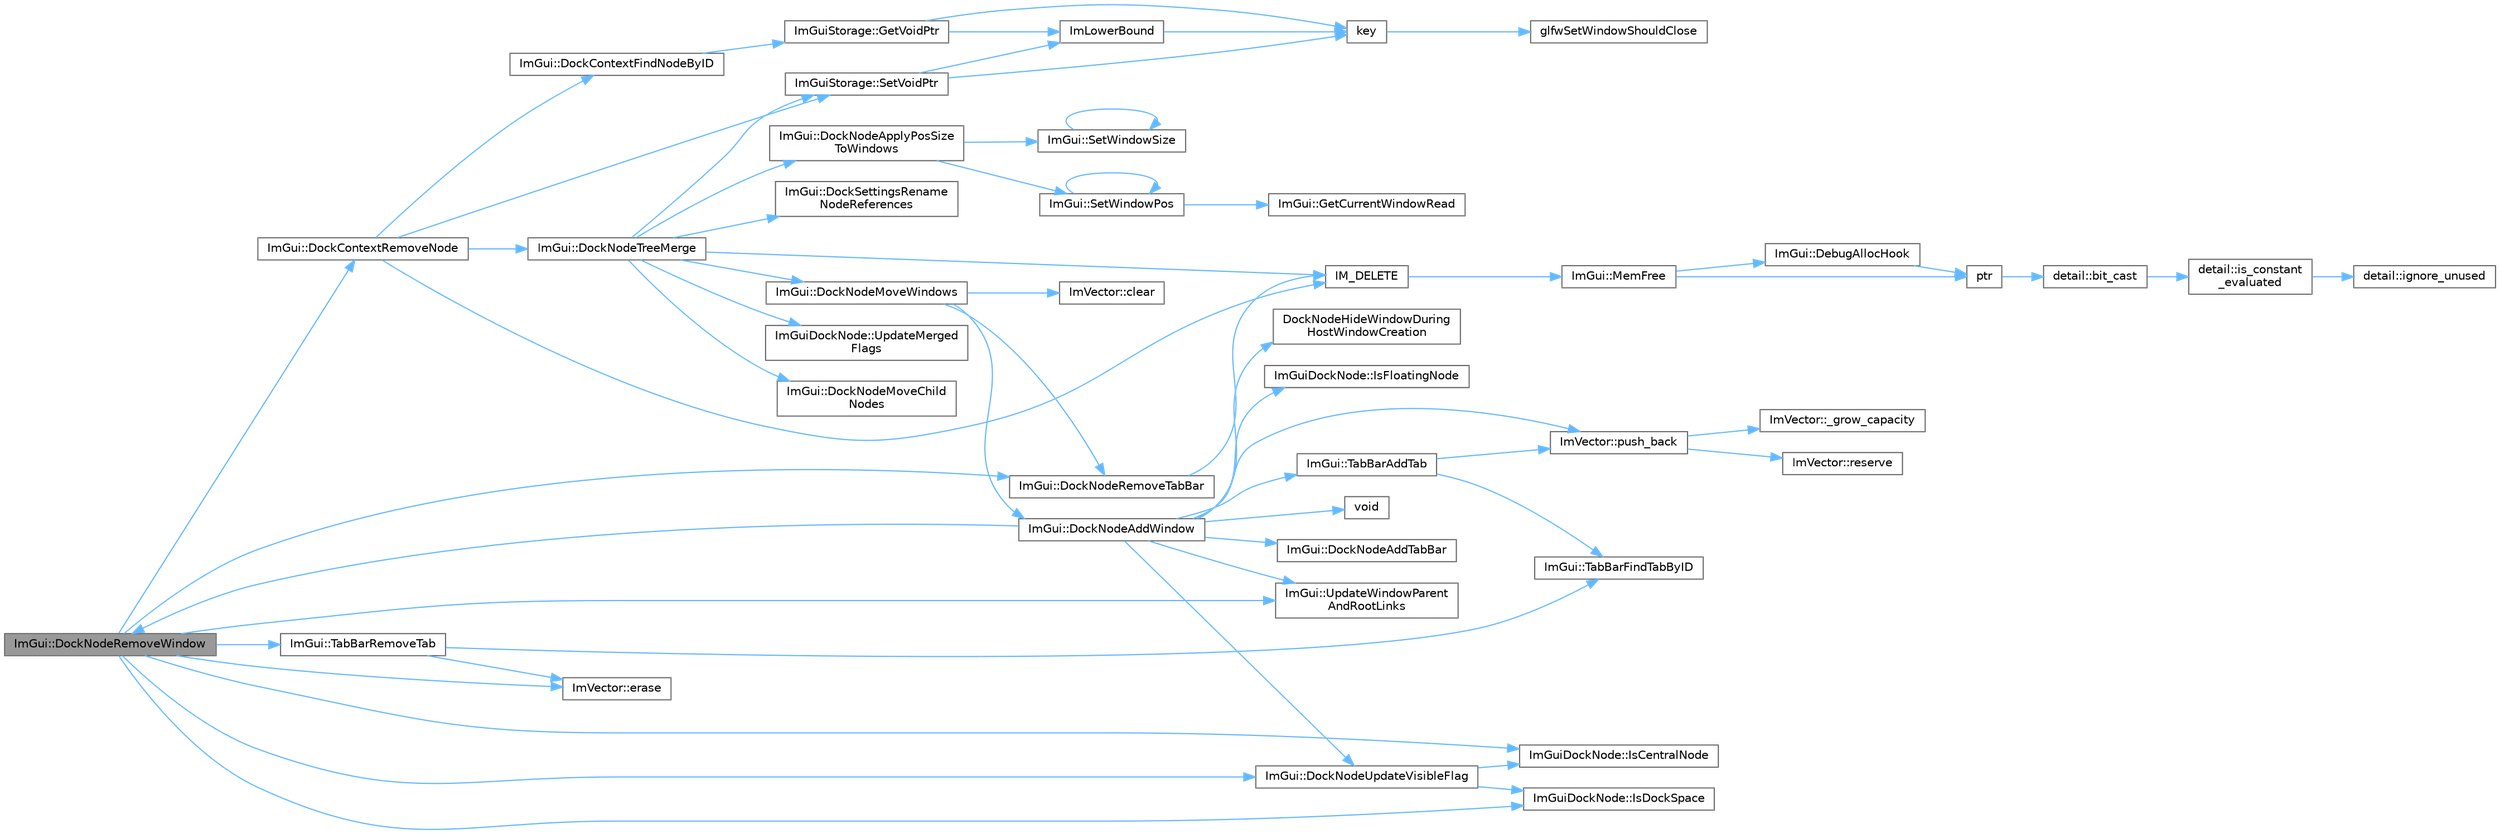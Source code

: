 digraph "ImGui::DockNodeRemoveWindow"
{
 // LATEX_PDF_SIZE
  bgcolor="transparent";
  edge [fontname=Helvetica,fontsize=10,labelfontname=Helvetica,labelfontsize=10];
  node [fontname=Helvetica,fontsize=10,shape=box,height=0.2,width=0.4];
  rankdir="LR";
  Node1 [id="Node000001",label="ImGui::DockNodeRemoveWindow",height=0.2,width=0.4,color="gray40", fillcolor="grey60", style="filled", fontcolor="black",tooltip=" "];
  Node1 -> Node2 [id="edge60_Node000001_Node000002",color="steelblue1",style="solid",tooltip=" "];
  Node2 [id="Node000002",label="ImGui::DockContextRemoveNode",height=0.2,width=0.4,color="grey40", fillcolor="white", style="filled",URL="$namespace_im_gui.html#a69ff368895db4bdc84de9ff21b52fddc",tooltip=" "];
  Node2 -> Node3 [id="edge61_Node000002_Node000003",color="steelblue1",style="solid",tooltip=" "];
  Node3 [id="Node000003",label="ImGui::DockContextFindNodeByID",height=0.2,width=0.4,color="grey40", fillcolor="white", style="filled",URL="$namespace_im_gui.html#a52be73f2abd2d0320469ba138f7c6d59",tooltip=" "];
  Node3 -> Node4 [id="edge62_Node000003_Node000004",color="steelblue1",style="solid",tooltip=" "];
  Node4 [id="Node000004",label="ImGuiStorage::GetVoidPtr",height=0.2,width=0.4,color="grey40", fillcolor="white", style="filled",URL="$struct_im_gui_storage.html#aaf87a98ede89da09113b0189f6d878ca",tooltip=" "];
  Node4 -> Node5 [id="edge63_Node000004_Node000005",color="steelblue1",style="solid",tooltip=" "];
  Node5 [id="Node000005",label="ImLowerBound",height=0.2,width=0.4,color="grey40", fillcolor="white", style="filled",URL="$imgui_8cpp.html#a409bfd6de574854cd644636ea13b6a8a",tooltip=" "];
  Node5 -> Node6 [id="edge64_Node000005_Node000006",color="steelblue1",style="solid",tooltip=" "];
  Node6 [id="Node000006",label="key",height=0.2,width=0.4,color="grey40", fillcolor="white", style="filled",URL="$gears_8c.html#accd6b5b92b78666e36543412d4ac14cd",tooltip=" "];
  Node6 -> Node7 [id="edge65_Node000006_Node000007",color="steelblue1",style="solid",tooltip=" "];
  Node7 [id="Node000007",label="glfwSetWindowShouldClose",height=0.2,width=0.4,color="grey40", fillcolor="white", style="filled",URL="$group__window.html#ga1cadeda7a1e2f224e06a8415d30741aa",tooltip="Sets the close flag of the specified window."];
  Node4 -> Node6 [id="edge66_Node000004_Node000006",color="steelblue1",style="solid",tooltip=" "];
  Node2 -> Node8 [id="edge67_Node000002_Node000008",color="steelblue1",style="solid",tooltip=" "];
  Node8 [id="Node000008",label="ImGui::DockNodeTreeMerge",height=0.2,width=0.4,color="grey40", fillcolor="white", style="filled",URL="$namespace_im_gui.html#a973b84ddd0e62151719cb562847b1291",tooltip=" "];
  Node8 -> Node9 [id="edge68_Node000008_Node000009",color="steelblue1",style="solid",tooltip=" "];
  Node9 [id="Node000009",label="ImGui::DockNodeApplyPosSize\lToWindows",height=0.2,width=0.4,color="grey40", fillcolor="white", style="filled",URL="$namespace_im_gui.html#af879255fe0be69945ceff4b832026a71",tooltip=" "];
  Node9 -> Node10 [id="edge69_Node000009_Node000010",color="steelblue1",style="solid",tooltip=" "];
  Node10 [id="Node000010",label="ImGui::SetWindowPos",height=0.2,width=0.4,color="grey40", fillcolor="white", style="filled",URL="$namespace_im_gui.html#aaa81e004de4c0a5cedb836e92e8aa0e5",tooltip=" "];
  Node10 -> Node11 [id="edge70_Node000010_Node000011",color="steelblue1",style="solid",tooltip=" "];
  Node11 [id="Node000011",label="ImGui::GetCurrentWindowRead",height=0.2,width=0.4,color="grey40", fillcolor="white", style="filled",URL="$namespace_im_gui.html#a055af7d6b7b4ae977a9c3c25a98e0d2f",tooltip=" "];
  Node10 -> Node10 [id="edge71_Node000010_Node000010",color="steelblue1",style="solid",tooltip=" "];
  Node9 -> Node12 [id="edge72_Node000009_Node000012",color="steelblue1",style="solid",tooltip=" "];
  Node12 [id="Node000012",label="ImGui::SetWindowSize",height=0.2,width=0.4,color="grey40", fillcolor="white", style="filled",URL="$namespace_im_gui.html#a657c6cc2246485332f608a5204447ea1",tooltip=" "];
  Node12 -> Node12 [id="edge73_Node000012_Node000012",color="steelblue1",style="solid",tooltip=" "];
  Node8 -> Node13 [id="edge74_Node000008_Node000013",color="steelblue1",style="solid",tooltip=" "];
  Node13 [id="Node000013",label="ImGui::DockNodeMoveChild\lNodes",height=0.2,width=0.4,color="grey40", fillcolor="white", style="filled",URL="$namespace_im_gui.html#a7b90f51f0d3548a567fdc90a69035e0d",tooltip=" "];
  Node8 -> Node14 [id="edge75_Node000008_Node000014",color="steelblue1",style="solid",tooltip=" "];
  Node14 [id="Node000014",label="ImGui::DockNodeMoveWindows",height=0.2,width=0.4,color="grey40", fillcolor="white", style="filled",URL="$namespace_im_gui.html#a8f314ce935f9160d4bdde3ba8fe8d24f",tooltip=" "];
  Node14 -> Node15 [id="edge76_Node000014_Node000015",color="steelblue1",style="solid",tooltip=" "];
  Node15 [id="Node000015",label="ImVector::clear",height=0.2,width=0.4,color="grey40", fillcolor="white", style="filled",URL="$struct_im_vector.html#ae2d401b4ec5f1113cdb8edb5a61a38f7",tooltip=" "];
  Node14 -> Node16 [id="edge77_Node000014_Node000016",color="steelblue1",style="solid",tooltip=" "];
  Node16 [id="Node000016",label="ImGui::DockNodeAddWindow",height=0.2,width=0.4,color="grey40", fillcolor="white", style="filled",URL="$namespace_im_gui.html#a9ddcb5d005e4d92cbce85de08deae665",tooltip=" "];
  Node16 -> Node17 [id="edge78_Node000016_Node000017",color="steelblue1",style="solid",tooltip=" "];
  Node17 [id="Node000017",label="ImGui::DockNodeAddTabBar",height=0.2,width=0.4,color="grey40", fillcolor="white", style="filled",URL="$namespace_im_gui.html#ac621689d25d2aeeb45ee8a007080498d",tooltip=" "];
  Node16 -> Node18 [id="edge79_Node000016_Node000018",color="steelblue1",style="solid",tooltip=" "];
  Node18 [id="Node000018",label="DockNodeHideWindowDuring\lHostWindowCreation",height=0.2,width=0.4,color="grey40", fillcolor="white", style="filled",URL="$imgui_8cpp.html#a4fbdea00c388b92d697a9c15b033d221",tooltip=" "];
  Node16 -> Node1 [id="edge80_Node000016_Node000001",color="steelblue1",style="solid",tooltip=" "];
  Node16 -> Node19 [id="edge81_Node000016_Node000019",color="steelblue1",style="solid",tooltip=" "];
  Node19 [id="Node000019",label="ImGui::DockNodeUpdateVisibleFlag",height=0.2,width=0.4,color="grey40", fillcolor="white", style="filled",URL="$namespace_im_gui.html#a42a888a71f6295199994f5c3aa65f9d6",tooltip=" "];
  Node19 -> Node20 [id="edge82_Node000019_Node000020",color="steelblue1",style="solid",tooltip=" "];
  Node20 [id="Node000020",label="ImGuiDockNode::IsCentralNode",height=0.2,width=0.4,color="grey40", fillcolor="white", style="filled",URL="$struct_im_gui_dock_node.html#a65a6bb0809083aef0edbf937c90b83f6",tooltip=" "];
  Node19 -> Node21 [id="edge83_Node000019_Node000021",color="steelblue1",style="solid",tooltip=" "];
  Node21 [id="Node000021",label="ImGuiDockNode::IsDockSpace",height=0.2,width=0.4,color="grey40", fillcolor="white", style="filled",URL="$struct_im_gui_dock_node.html#a2f06798d0770e6894d27ec776b5d7538",tooltip=" "];
  Node16 -> Node22 [id="edge84_Node000016_Node000022",color="steelblue1",style="solid",tooltip=" "];
  Node22 [id="Node000022",label="ImGuiDockNode::IsFloatingNode",height=0.2,width=0.4,color="grey40", fillcolor="white", style="filled",URL="$struct_im_gui_dock_node.html#a65218fbb8d4629246096dd8fe5d1f219",tooltip=" "];
  Node16 -> Node23 [id="edge85_Node000016_Node000023",color="steelblue1",style="solid",tooltip=" "];
  Node23 [id="Node000023",label="ImVector::push_back",height=0.2,width=0.4,color="grey40", fillcolor="white", style="filled",URL="$struct_im_vector.html#aab5df48e0711a48bd12f3206e08c4108",tooltip=" "];
  Node23 -> Node24 [id="edge86_Node000023_Node000024",color="steelblue1",style="solid",tooltip=" "];
  Node24 [id="Node000024",label="ImVector::_grow_capacity",height=0.2,width=0.4,color="grey40", fillcolor="white", style="filled",URL="$struct_im_vector.html#a3a097635d464b1b70dc7d59996a88b28",tooltip=" "];
  Node23 -> Node25 [id="edge87_Node000023_Node000025",color="steelblue1",style="solid",tooltip=" "];
  Node25 [id="Node000025",label="ImVector::reserve",height=0.2,width=0.4,color="grey40", fillcolor="white", style="filled",URL="$struct_im_vector.html#a0f14f5736c3372157856eebb67123b75",tooltip=" "];
  Node16 -> Node26 [id="edge88_Node000016_Node000026",color="steelblue1",style="solid",tooltip=" "];
  Node26 [id="Node000026",label="ImGui::TabBarAddTab",height=0.2,width=0.4,color="grey40", fillcolor="white", style="filled",URL="$namespace_im_gui.html#ad351241dc857097a48c74669249b3c04",tooltip=" "];
  Node26 -> Node23 [id="edge89_Node000026_Node000023",color="steelblue1",style="solid",tooltip=" "];
  Node26 -> Node27 [id="edge90_Node000026_Node000027",color="steelblue1",style="solid",tooltip=" "];
  Node27 [id="Node000027",label="ImGui::TabBarFindTabByID",height=0.2,width=0.4,color="grey40", fillcolor="white", style="filled",URL="$namespace_im_gui.html#a892525a74a6206eabbeb851071b3119a",tooltip=" "];
  Node16 -> Node28 [id="edge91_Node000016_Node000028",color="steelblue1",style="solid",tooltip=" "];
  Node28 [id="Node000028",label="ImGui::UpdateWindowParent\lAndRootLinks",height=0.2,width=0.4,color="grey40", fillcolor="white", style="filled",URL="$namespace_im_gui.html#a85d7262320ed7ce8e40863b99f8db4a3",tooltip=" "];
  Node16 -> Node29 [id="edge92_Node000016_Node000029",color="steelblue1",style="solid",tooltip=" "];
  Node29 [id="Node000029",label="void",height=0.2,width=0.4,color="grey40", fillcolor="white", style="filled",URL="$mimalloc_8h.html#a9d6d8aef94ac19034a5f163606f84830",tooltip=" "];
  Node14 -> Node30 [id="edge93_Node000014_Node000030",color="steelblue1",style="solid",tooltip=" "];
  Node30 [id="Node000030",label="ImGui::DockNodeRemoveTabBar",height=0.2,width=0.4,color="grey40", fillcolor="white", style="filled",URL="$namespace_im_gui.html#ad0e39bff5ef1bbdd6ba22c133f211da7",tooltip=" "];
  Node30 -> Node31 [id="edge94_Node000030_Node000031",color="steelblue1",style="solid",tooltip=" "];
  Node31 [id="Node000031",label="IM_DELETE",height=0.2,width=0.4,color="grey40", fillcolor="white", style="filled",URL="$imgui_8h.html#a3c856832c3fe1da8767a9353da3707e1",tooltip=" "];
  Node31 -> Node32 [id="edge95_Node000031_Node000032",color="steelblue1",style="solid",tooltip=" "];
  Node32 [id="Node000032",label="ImGui::MemFree",height=0.2,width=0.4,color="grey40", fillcolor="white", style="filled",URL="$namespace_im_gui.html#a269ec695c6e722ec3da85dae37f0675d",tooltip=" "];
  Node32 -> Node33 [id="edge96_Node000032_Node000033",color="steelblue1",style="solid",tooltip=" "];
  Node33 [id="Node000033",label="ImGui::DebugAllocHook",height=0.2,width=0.4,color="grey40", fillcolor="white", style="filled",URL="$namespace_im_gui.html#af81dc8d88fa2e5d0996163993f90ccf8",tooltip=" "];
  Node33 -> Node34 [id="edge97_Node000033_Node000034",color="steelblue1",style="solid",tooltip=" "];
  Node34 [id="Node000034",label="ptr",height=0.2,width=0.4,color="grey40", fillcolor="white", style="filled",URL="$spdlog_2include_2spdlog_2fmt_2bundled_2format_8h.html#adb6e274f8eb0b74b2865215e1b49c535",tooltip=" "];
  Node34 -> Node35 [id="edge98_Node000034_Node000035",color="steelblue1",style="solid",tooltip=" "];
  Node35 [id="Node000035",label="detail::bit_cast",height=0.2,width=0.4,color="grey40", fillcolor="white", style="filled",URL="$namespacedetail.html#a13855d666ae097f8d0343395183e3b47",tooltip=" "];
  Node35 -> Node36 [id="edge99_Node000035_Node000036",color="steelblue1",style="solid",tooltip=" "];
  Node36 [id="Node000036",label="detail::is_constant\l_evaluated",height=0.2,width=0.4,color="grey40", fillcolor="white", style="filled",URL="$namespacedetail.html#a75ed2634319883d038944529dbb954e2",tooltip=" "];
  Node36 -> Node37 [id="edge100_Node000036_Node000037",color="steelblue1",style="solid",tooltip=" "];
  Node37 [id="Node000037",label="detail::ignore_unused",height=0.2,width=0.4,color="grey40", fillcolor="white", style="filled",URL="$namespacedetail.html#a1fe84ebaf96215ce0665d95b3124c2df",tooltip=" "];
  Node32 -> Node34 [id="edge101_Node000032_Node000034",color="steelblue1",style="solid",tooltip=" "];
  Node8 -> Node38 [id="edge102_Node000008_Node000038",color="steelblue1",style="solid",tooltip=" "];
  Node38 [id="Node000038",label="ImGui::DockSettingsRename\lNodeReferences",height=0.2,width=0.4,color="grey40", fillcolor="white", style="filled",URL="$namespace_im_gui.html#a62a4dbebb5015352589459596f16b26c",tooltip=" "];
  Node8 -> Node31 [id="edge103_Node000008_Node000031",color="steelblue1",style="solid",tooltip=" "];
  Node8 -> Node39 [id="edge104_Node000008_Node000039",color="steelblue1",style="solid",tooltip=" "];
  Node39 [id="Node000039",label="ImGuiStorage::SetVoidPtr",height=0.2,width=0.4,color="grey40", fillcolor="white", style="filled",URL="$struct_im_gui_storage.html#a55f840086b3ec9cf63c67f02d159204a",tooltip=" "];
  Node39 -> Node5 [id="edge105_Node000039_Node000005",color="steelblue1",style="solid",tooltip=" "];
  Node39 -> Node6 [id="edge106_Node000039_Node000006",color="steelblue1",style="solid",tooltip=" "];
  Node8 -> Node40 [id="edge107_Node000008_Node000040",color="steelblue1",style="solid",tooltip=" "];
  Node40 [id="Node000040",label="ImGuiDockNode::UpdateMerged\lFlags",height=0.2,width=0.4,color="grey40", fillcolor="white", style="filled",URL="$struct_im_gui_dock_node.html#a87a708d19b6f2e22c15d6d378c8b71e2",tooltip=" "];
  Node2 -> Node31 [id="edge108_Node000002_Node000031",color="steelblue1",style="solid",tooltip=" "];
  Node2 -> Node39 [id="edge109_Node000002_Node000039",color="steelblue1",style="solid",tooltip=" "];
  Node1 -> Node30 [id="edge110_Node000001_Node000030",color="steelblue1",style="solid",tooltip=" "];
  Node1 -> Node19 [id="edge111_Node000001_Node000019",color="steelblue1",style="solid",tooltip=" "];
  Node1 -> Node41 [id="edge112_Node000001_Node000041",color="steelblue1",style="solid",tooltip=" "];
  Node41 [id="Node000041",label="ImVector::erase",height=0.2,width=0.4,color="grey40", fillcolor="white", style="filled",URL="$struct_im_vector.html#a2f88ac70791f2da6d4168d7b29f38f1e",tooltip=" "];
  Node1 -> Node20 [id="edge113_Node000001_Node000020",color="steelblue1",style="solid",tooltip=" "];
  Node1 -> Node21 [id="edge114_Node000001_Node000021",color="steelblue1",style="solid",tooltip=" "];
  Node1 -> Node42 [id="edge115_Node000001_Node000042",color="steelblue1",style="solid",tooltip=" "];
  Node42 [id="Node000042",label="ImGui::TabBarRemoveTab",height=0.2,width=0.4,color="grey40", fillcolor="white", style="filled",URL="$namespace_im_gui.html#a3340d8c07dca35527b618288f091a0f7",tooltip=" "];
  Node42 -> Node41 [id="edge116_Node000042_Node000041",color="steelblue1",style="solid",tooltip=" "];
  Node42 -> Node27 [id="edge117_Node000042_Node000027",color="steelblue1",style="solid",tooltip=" "];
  Node1 -> Node28 [id="edge118_Node000001_Node000028",color="steelblue1",style="solid",tooltip=" "];
}
